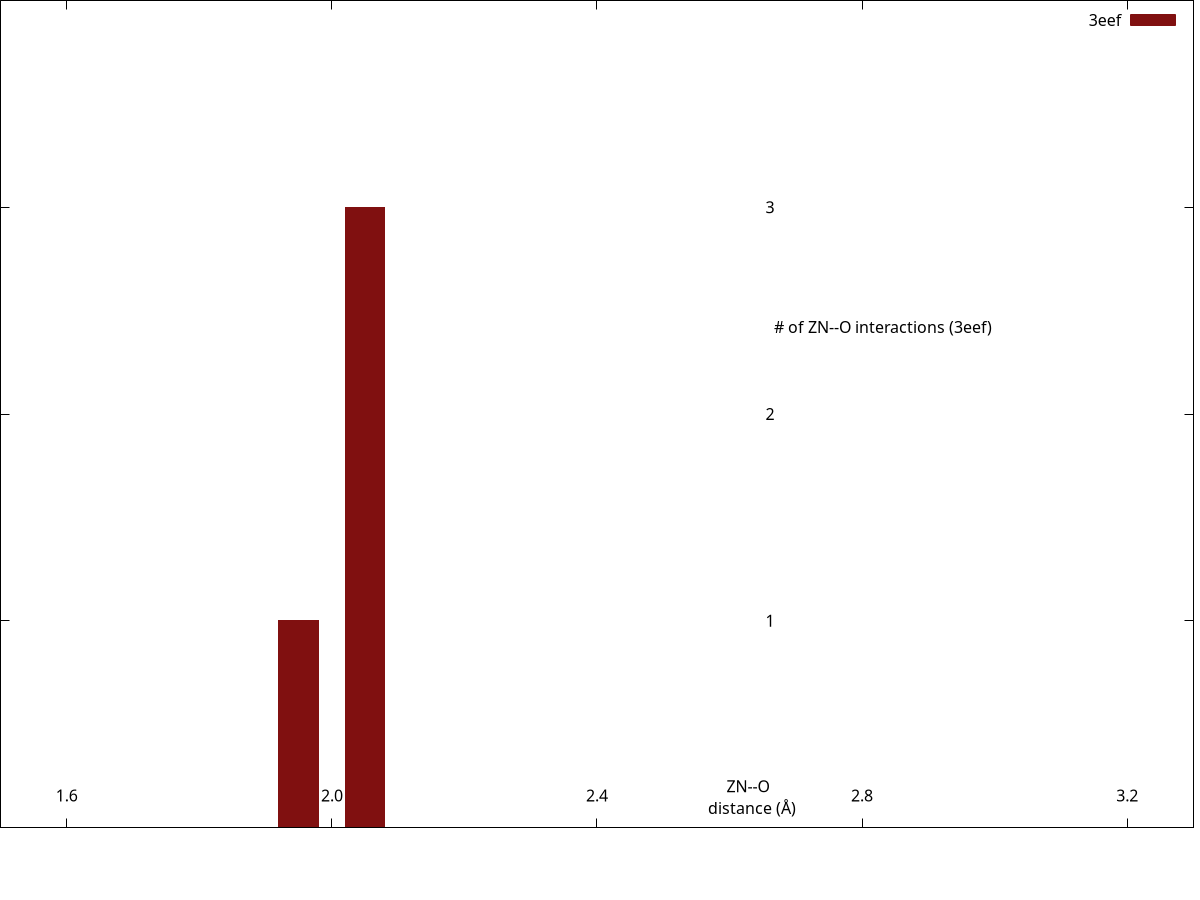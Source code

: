 set encoding iso_8859_1
set terminal pngcairo transparent enhanced size 340, 160 font "Arial Bold,10"
set output "/data/neighborhood_temp/3eef/ZN--O.png"
set lmargin at screen 0.00
set bmargin at screen 0.08
set rmargin at screen 0.995
set tmargin at screen 1.00
set xrange [1.5:3.3]
set format x "%3.1f"
set xtics 1.6,0.4,3.2
set xtics offset 0,graph 0.065
set yrange [0:4875.6]
unset ytics
set y2range [0:4]
set y2tics 1,1,3
set y2tics offset -49,graph 0.00
set y2tics mirror
set view 80,45
set key top right
set boxwidth 0.06
set style fill solid 1.0
set xlabel "ZN--O \n distance (\305)" offset 17,4.4
set y2label "# of ZN--O interactions (3eef)" offset -40,4 rotate by 0
plot "-" using ($1+0.05):2 with boxes lc rgb "#801010" axis x1y2 title "3eef", \
     "/data/neighborhood_temp/csd_metal_distances/ZN--O.csv" using ($1+0.025):2 with linespoints linewidth 2 pointtype 7 pointsize 0.2 lc rgb "#074a7e" title "CSD^{5}" axis x1y1
1.9	1
2	3
e
